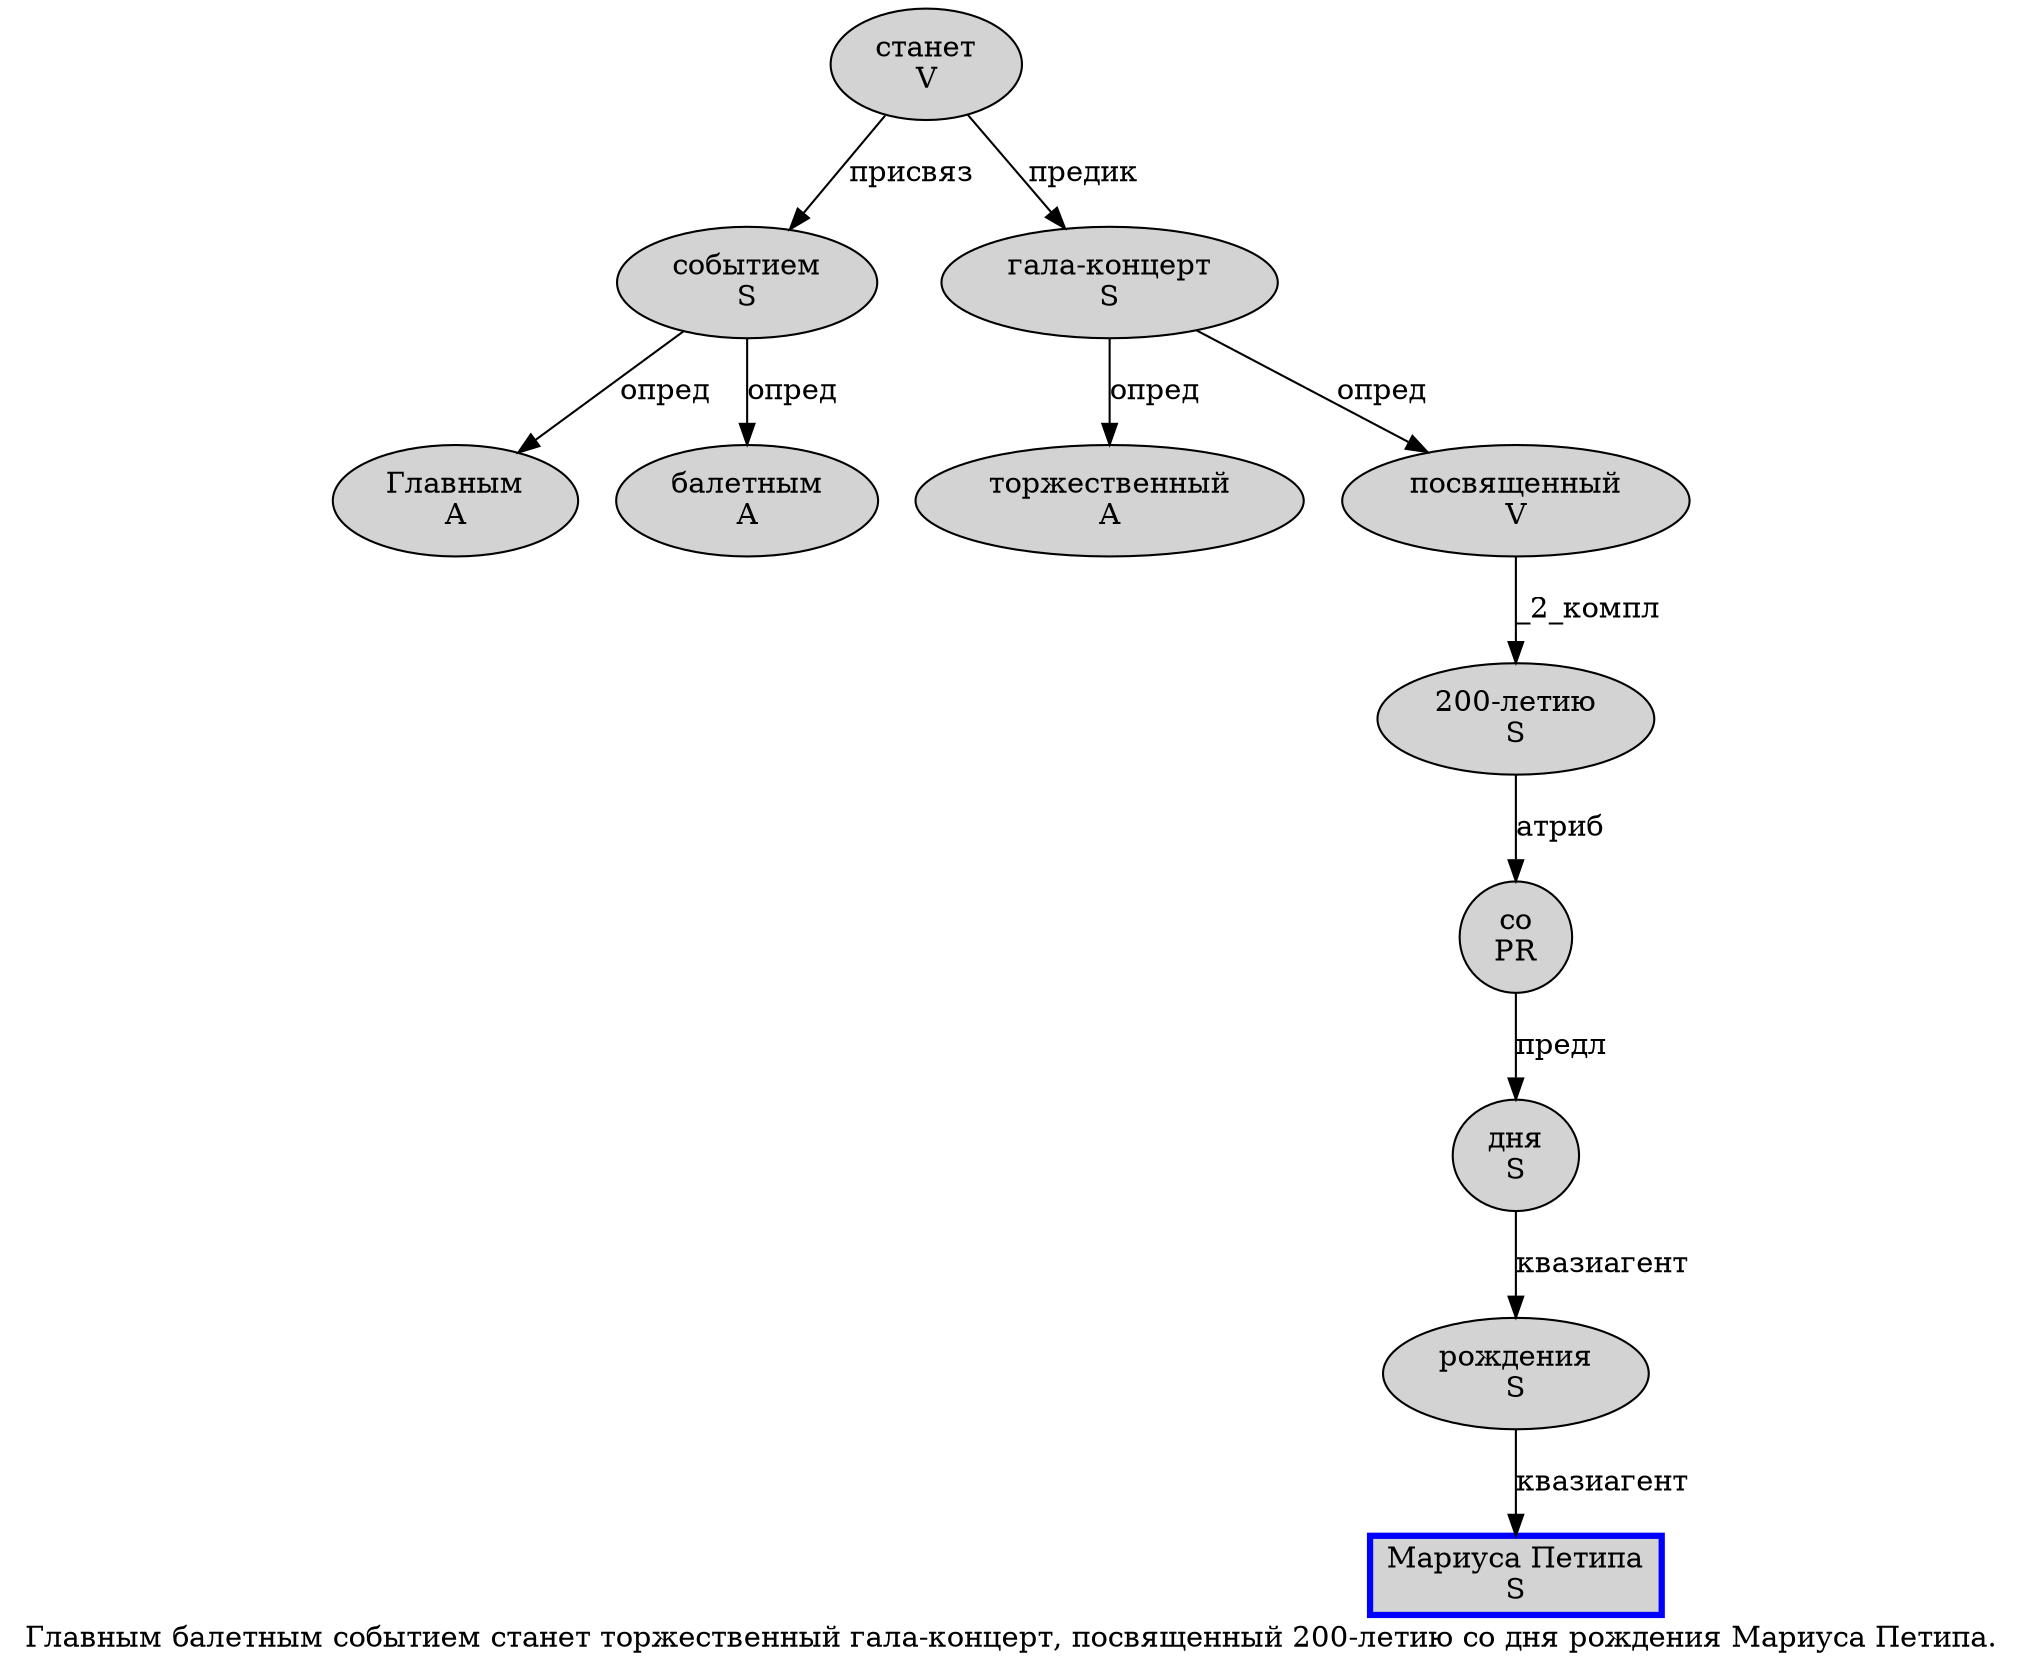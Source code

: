 digraph SENTENCE_126 {
	graph [label="Главным балетным событием станет торжественный гала-концерт, посвященный 200-летию со дня рождения Мариуса Петипа."]
	node [style=filled]
		0 [label="Главным
A" color="" fillcolor=lightgray penwidth=1 shape=ellipse]
		1 [label="балетным
A" color="" fillcolor=lightgray penwidth=1 shape=ellipse]
		2 [label="событием
S" color="" fillcolor=lightgray penwidth=1 shape=ellipse]
		3 [label="станет
V" color="" fillcolor=lightgray penwidth=1 shape=ellipse]
		4 [label="торжественный
A" color="" fillcolor=lightgray penwidth=1 shape=ellipse]
		5 [label="гала-концерт
S" color="" fillcolor=lightgray penwidth=1 shape=ellipse]
		7 [label="посвященный
V" color="" fillcolor=lightgray penwidth=1 shape=ellipse]
		8 [label="200-летию
S" color="" fillcolor=lightgray penwidth=1 shape=ellipse]
		9 [label="со
PR" color="" fillcolor=lightgray penwidth=1 shape=ellipse]
		10 [label="дня
S" color="" fillcolor=lightgray penwidth=1 shape=ellipse]
		11 [label="рождения
S" color="" fillcolor=lightgray penwidth=1 shape=ellipse]
		12 [label="Мариуса Петипа
S" color=blue fillcolor=lightgray penwidth=3 shape=box]
			3 -> 2 [label="присвяз"]
			3 -> 5 [label="предик"]
			10 -> 11 [label="квазиагент"]
			9 -> 10 [label="предл"]
			11 -> 12 [label="квазиагент"]
			7 -> 8 [label="_2_компл"]
			2 -> 0 [label="опред"]
			2 -> 1 [label="опред"]
			5 -> 4 [label="опред"]
			5 -> 7 [label="опред"]
			8 -> 9 [label="атриб"]
}